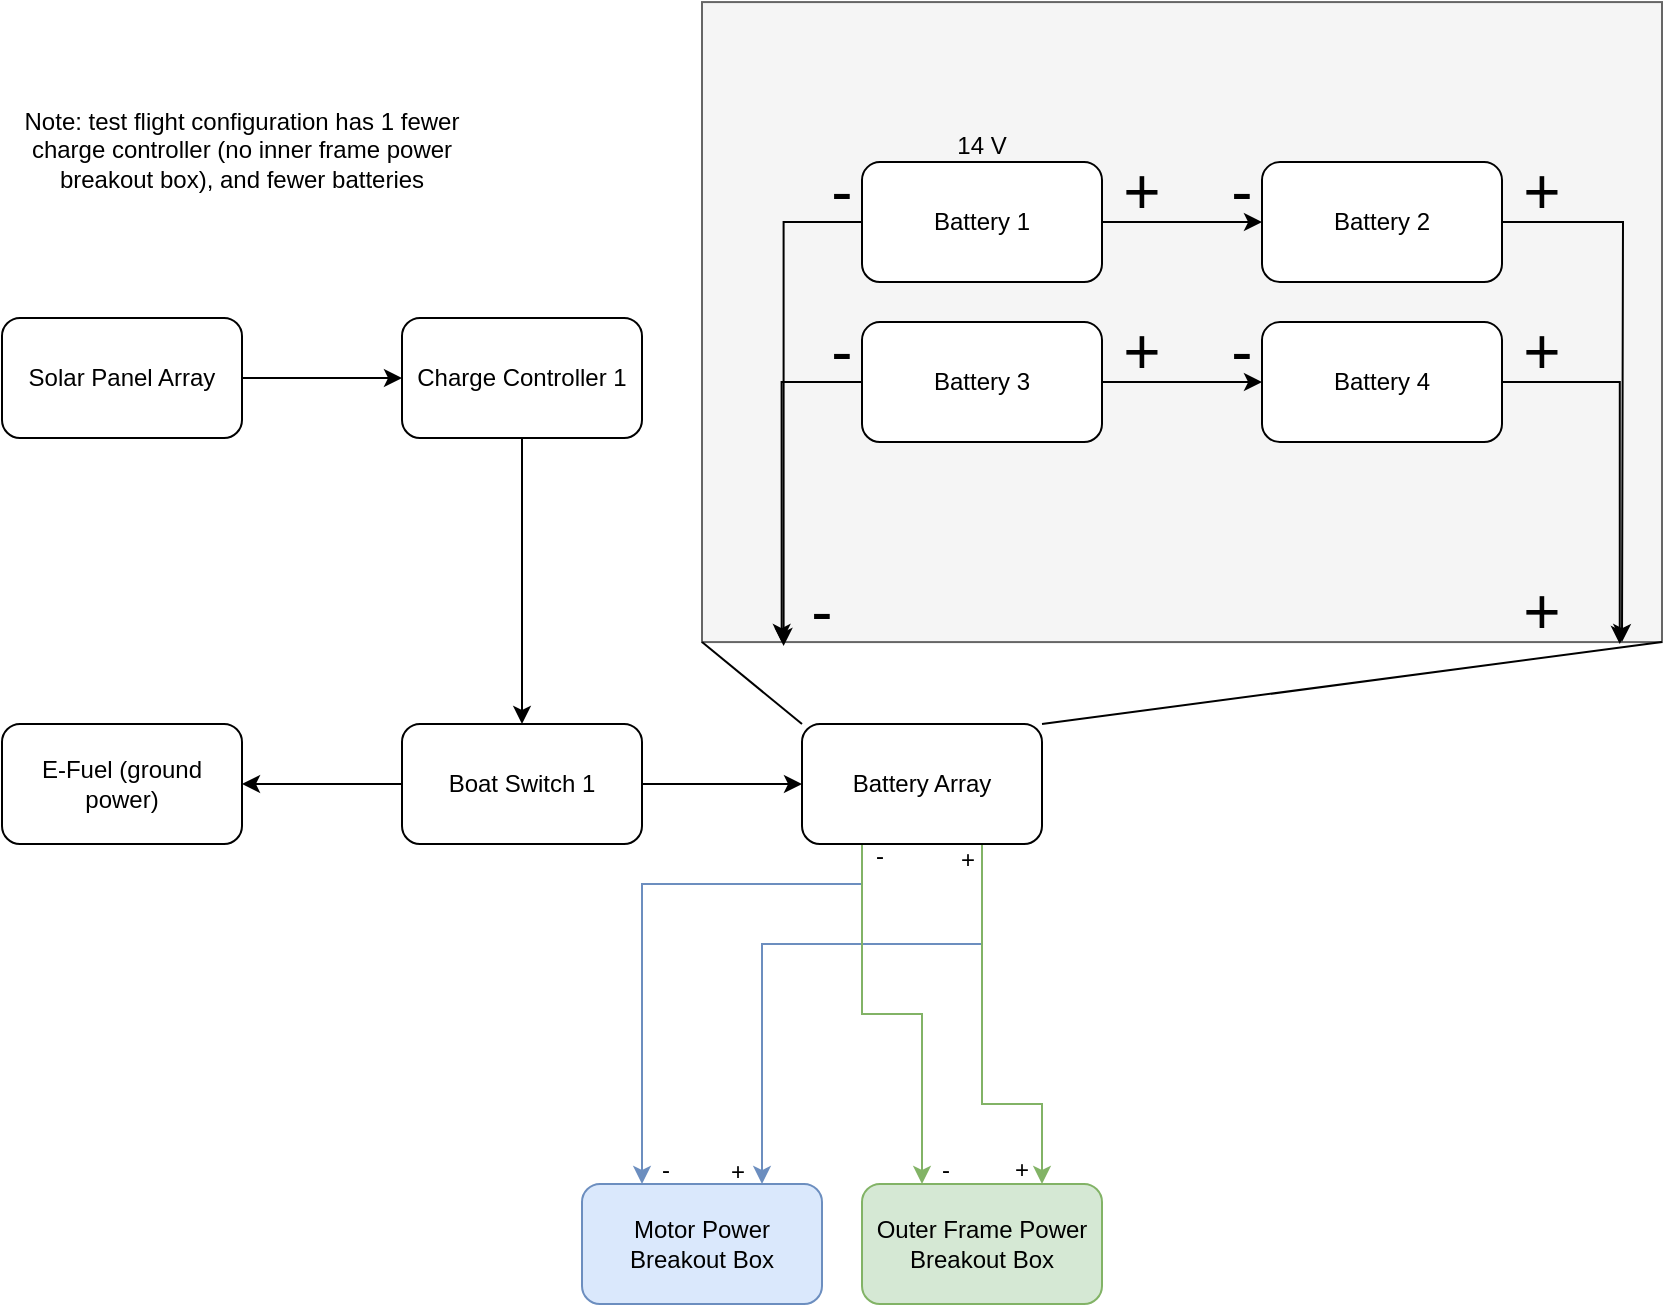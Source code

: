 <mxfile version="20.6.2" type="device"><diagram id="xvP6FnoVoNdJF4o0ZYpA" name="Test Flight Configuration"><mxGraphModel dx="630" dy="459" grid="1" gridSize="10" guides="1" tooltips="1" connect="1" arrows="1" fold="1" page="1" pageScale="1" pageWidth="4800" pageHeight="4800" math="0" shadow="0"><root><mxCell id="0"/><mxCell id="1" parent="0"/><mxCell id="HuHxIgxQXJV60qtOV_Ix-12" value="" style="rounded=0;whiteSpace=wrap;html=1;fillColor=#f5f5f5;fontColor=#333333;strokeColor=#666666;" parent="1" vertex="1"><mxGeometry x="430" y="39.04" width="480" height="320" as="geometry"/></mxCell><mxCell id="HuHxIgxQXJV60qtOV_Ix-22" value="&lt;font style=&quot;font-size: 32px;&quot;&gt;-&lt;/font&gt;" style="text;html=1;strokeColor=none;fillColor=none;align=center;verticalAlign=middle;whiteSpace=wrap;rounded=0;" parent="1" vertex="1"><mxGeometry x="470" y="119.04" width="60" height="30" as="geometry"/></mxCell><mxCell id="HuHxIgxQXJV60qtOV_Ix-23" value="&lt;font style=&quot;font-size: 32px;&quot;&gt;-&lt;/font&gt;" style="text;html=1;strokeColor=none;fillColor=none;align=center;verticalAlign=middle;whiteSpace=wrap;rounded=0;" parent="1" vertex="1"><mxGeometry x="670" y="119.04" width="60" height="30" as="geometry"/></mxCell><mxCell id="HuHxIgxQXJV60qtOV_Ix-24" value="&lt;font style=&quot;font-size: 32px;&quot;&gt;-&lt;/font&gt;" style="text;html=1;strokeColor=none;fillColor=none;align=center;verticalAlign=middle;whiteSpace=wrap;rounded=0;" parent="1" vertex="1"><mxGeometry x="470" y="199.04" width="60" height="30" as="geometry"/></mxCell><mxCell id="HuHxIgxQXJV60qtOV_Ix-25" value="&lt;font style=&quot;font-size: 32px;&quot;&gt;-&lt;/font&gt;" style="text;html=1;strokeColor=none;fillColor=none;align=center;verticalAlign=middle;whiteSpace=wrap;rounded=0;" parent="1" vertex="1"><mxGeometry x="670" y="199.04" width="60" height="30" as="geometry"/></mxCell><mxCell id="HuHxIgxQXJV60qtOV_Ix-26" value="&lt;font style=&quot;font-size: 32px;&quot;&gt;+&lt;/font&gt;" style="text;html=1;strokeColor=none;fillColor=none;align=center;verticalAlign=middle;whiteSpace=wrap;rounded=0;" parent="1" vertex="1"><mxGeometry x="620" y="199.04" width="60" height="30" as="geometry"/></mxCell><mxCell id="HuHxIgxQXJV60qtOV_Ix-27" value="&lt;font style=&quot;font-size: 32px;&quot;&gt;+&lt;/font&gt;" style="text;html=1;strokeColor=none;fillColor=none;align=center;verticalAlign=middle;whiteSpace=wrap;rounded=0;" parent="1" vertex="1"><mxGeometry x="620" y="119.04" width="60" height="30" as="geometry"/></mxCell><mxCell id="HuHxIgxQXJV60qtOV_Ix-28" value="&lt;font style=&quot;font-size: 32px;&quot;&gt;+&lt;/font&gt;" style="text;html=1;strokeColor=none;fillColor=none;align=center;verticalAlign=middle;whiteSpace=wrap;rounded=0;" parent="1" vertex="1"><mxGeometry x="820" y="119.04" width="60" height="30" as="geometry"/></mxCell><mxCell id="HuHxIgxQXJV60qtOV_Ix-29" value="&lt;font style=&quot;font-size: 32px;&quot;&gt;+&lt;/font&gt;" style="text;html=1;strokeColor=none;fillColor=none;align=center;verticalAlign=middle;whiteSpace=wrap;rounded=0;" parent="1" vertex="1"><mxGeometry x="820" y="199.04" width="60" height="30" as="geometry"/></mxCell><mxCell id="HuHxIgxQXJV60qtOV_Ix-3" value="" style="edgeStyle=orthogonalEdgeStyle;rounded=0;orthogonalLoop=1;jettySize=auto;html=1;" parent="1" source="HuHxIgxQXJV60qtOV_Ix-1" target="HuHxIgxQXJV60qtOV_Ix-2" edge="1"><mxGeometry relative="1" as="geometry"/></mxCell><mxCell id="HuHxIgxQXJV60qtOV_Ix-1" value="Solar Panel Array" style="rounded=1;whiteSpace=wrap;html=1;" parent="1" vertex="1"><mxGeometry x="80" y="197" width="120" height="60" as="geometry"/></mxCell><mxCell id="HuHxIgxQXJV60qtOV_Ix-5" value="" style="edgeStyle=orthogonalEdgeStyle;rounded=0;orthogonalLoop=1;jettySize=auto;html=1;" parent="1" source="HuHxIgxQXJV60qtOV_Ix-2" target="HuHxIgxQXJV60qtOV_Ix-4" edge="1"><mxGeometry relative="1" as="geometry"/></mxCell><mxCell id="HuHxIgxQXJV60qtOV_Ix-2" value="Charge Controller 1" style="rounded=1;whiteSpace=wrap;html=1;" parent="1" vertex="1"><mxGeometry x="280" y="197" width="120" height="60" as="geometry"/></mxCell><mxCell id="HuHxIgxQXJV60qtOV_Ix-8" value="" style="edgeStyle=orthogonalEdgeStyle;rounded=0;orthogonalLoop=1;jettySize=auto;html=1;" parent="1" source="HuHxIgxQXJV60qtOV_Ix-4" target="HuHxIgxQXJV60qtOV_Ix-7" edge="1"><mxGeometry relative="1" as="geometry"/></mxCell><mxCell id="HuHxIgxQXJV60qtOV_Ix-10" value="" style="edgeStyle=orthogonalEdgeStyle;rounded=0;orthogonalLoop=1;jettySize=auto;html=1;" parent="1" source="HuHxIgxQXJV60qtOV_Ix-4" target="HuHxIgxQXJV60qtOV_Ix-9" edge="1"><mxGeometry relative="1" as="geometry"/></mxCell><mxCell id="HuHxIgxQXJV60qtOV_Ix-4" value="Boat Switch 1" style="rounded=1;whiteSpace=wrap;html=1;" parent="1" vertex="1"><mxGeometry x="280" y="400" width="120" height="60" as="geometry"/></mxCell><mxCell id="HuHxIgxQXJV60qtOV_Ix-6" value="Note: test flight configuration has 1 fewer charge controller (no inner frame power breakout box), and fewer batteries" style="text;html=1;strokeColor=none;fillColor=none;align=center;verticalAlign=middle;whiteSpace=wrap;rounded=0;" parent="1" vertex="1"><mxGeometry x="80" y="73" width="240" height="80" as="geometry"/></mxCell><mxCell id="HuHxIgxQXJV60qtOV_Ix-7" value="E-Fuel (ground power)" style="rounded=1;whiteSpace=wrap;html=1;" parent="1" vertex="1"><mxGeometry x="80" y="400" width="120" height="60" as="geometry"/></mxCell><mxCell id="HuHxIgxQXJV60qtOV_Ix-40" style="edgeStyle=orthogonalEdgeStyle;rounded=0;orthogonalLoop=1;jettySize=auto;html=1;exitX=0.25;exitY=1;exitDx=0;exitDy=0;entryX=0.25;entryY=0;entryDx=0;entryDy=0;fontSize=12;fillColor=#dae8fc;strokeColor=#6c8ebf;" parent="1" source="HuHxIgxQXJV60qtOV_Ix-9" target="HuHxIgxQXJV60qtOV_Ix-38" edge="1"><mxGeometry relative="1" as="geometry"><Array as="points"><mxPoint x="510" y="480"/><mxPoint x="400" y="480"/></Array></mxGeometry></mxCell><mxCell id="HuHxIgxQXJV60qtOV_Ix-41" style="edgeStyle=orthogonalEdgeStyle;rounded=0;orthogonalLoop=1;jettySize=auto;html=1;exitX=0.75;exitY=1;exitDx=0;exitDy=0;entryX=0.75;entryY=0;entryDx=0;entryDy=0;fontSize=12;fillColor=#dae8fc;strokeColor=#6c8ebf;" parent="1" source="HuHxIgxQXJV60qtOV_Ix-9" target="HuHxIgxQXJV60qtOV_Ix-38" edge="1"><mxGeometry relative="1" as="geometry"><Array as="points"><mxPoint x="570" y="510"/><mxPoint x="460" y="510"/></Array></mxGeometry></mxCell><mxCell id="HuHxIgxQXJV60qtOV_Ix-42" style="edgeStyle=orthogonalEdgeStyle;rounded=0;orthogonalLoop=1;jettySize=auto;html=1;exitX=0.25;exitY=1;exitDx=0;exitDy=0;entryX=0.25;entryY=0;entryDx=0;entryDy=0;fontSize=12;fillColor=#d5e8d4;strokeColor=#82b366;" parent="1" source="HuHxIgxQXJV60qtOV_Ix-9" target="HuHxIgxQXJV60qtOV_Ix-39" edge="1"><mxGeometry relative="1" as="geometry"/></mxCell><mxCell id="HuHxIgxQXJV60qtOV_Ix-43" style="edgeStyle=orthogonalEdgeStyle;rounded=0;orthogonalLoop=1;jettySize=auto;html=1;exitX=0.75;exitY=1;exitDx=0;exitDy=0;entryX=0.75;entryY=0;entryDx=0;entryDy=0;fontSize=12;fillColor=#d5e8d4;strokeColor=#82b366;" parent="1" source="HuHxIgxQXJV60qtOV_Ix-9" target="HuHxIgxQXJV60qtOV_Ix-39" edge="1"><mxGeometry relative="1" as="geometry"><Array as="points"><mxPoint x="570" y="590"/><mxPoint x="600" y="590"/></Array></mxGeometry></mxCell><mxCell id="HuHxIgxQXJV60qtOV_Ix-9" value="Battery Array" style="rounded=1;whiteSpace=wrap;html=1;" parent="1" vertex="1"><mxGeometry x="480" y="400" width="120" height="60" as="geometry"/></mxCell><mxCell id="HuHxIgxQXJV60qtOV_Ix-13" value="" style="endArrow=none;html=1;rounded=0;entryX=0;entryY=0;entryDx=0;entryDy=0;exitX=0;exitY=1;exitDx=0;exitDy=0;" parent="1" source="HuHxIgxQXJV60qtOV_Ix-12" target="HuHxIgxQXJV60qtOV_Ix-9" edge="1"><mxGeometry width="50" height="50" relative="1" as="geometry"><mxPoint x="440" y="530" as="sourcePoint"/><mxPoint x="490" y="480" as="targetPoint"/></mxGeometry></mxCell><mxCell id="HuHxIgxQXJV60qtOV_Ix-15" value="&lt;font style=&quot;font-size: 32px;&quot;&gt;-&lt;/font&gt;" style="text;html=1;strokeColor=none;fillColor=none;align=center;verticalAlign=middle;whiteSpace=wrap;rounded=0;" parent="1" vertex="1"><mxGeometry x="460" y="329.04" width="60" height="30" as="geometry"/></mxCell><mxCell id="HuHxIgxQXJV60qtOV_Ix-16" value="&lt;font style=&quot;font-size: 32px;&quot;&gt;+&lt;/font&gt;" style="text;html=1;strokeColor=none;fillColor=none;align=center;verticalAlign=middle;whiteSpace=wrap;rounded=0;" parent="1" vertex="1"><mxGeometry x="820" y="329.04" width="60" height="30" as="geometry"/></mxCell><mxCell id="HuHxIgxQXJV60qtOV_Ix-31" style="edgeStyle=orthogonalEdgeStyle;rounded=0;orthogonalLoop=1;jettySize=auto;html=1;exitX=0;exitY=0.5;exitDx=0;exitDy=0;entryX=0.085;entryY=1.006;entryDx=0;entryDy=0;entryPerimeter=0;fontSize=12;" parent="1" source="HuHxIgxQXJV60qtOV_Ix-18" target="HuHxIgxQXJV60qtOV_Ix-12" edge="1"><mxGeometry relative="1" as="geometry"><Array as="points"><mxPoint x="471" y="149.04"/></Array></mxGeometry></mxCell><mxCell id="HuHxIgxQXJV60qtOV_Ix-32" style="edgeStyle=orthogonalEdgeStyle;rounded=0;orthogonalLoop=1;jettySize=auto;html=1;exitX=1;exitY=0.5;exitDx=0;exitDy=0;entryX=0;entryY=0.5;entryDx=0;entryDy=0;fontSize=12;" parent="1" source="HuHxIgxQXJV60qtOV_Ix-18" target="HuHxIgxQXJV60qtOV_Ix-19" edge="1"><mxGeometry relative="1" as="geometry"/></mxCell><mxCell id="HuHxIgxQXJV60qtOV_Ix-18" value="Battery 1&lt;span style=&quot;color: rgba(0, 0, 0, 0); font-family: monospace; font-size: 0px; text-align: start;&quot;&gt;%3CmxGraphModel%3E%3Croot%3E%3CmxCell%20id%3D%220%22%2F%3E%3CmxCell%20id%3D%221%22%20parent%3D%220%22%2F%3E%3CmxCell%20id%3D%222%22%20value%3D%22Battery%20Array%22%20style%3D%22rounded%3D1%3BwhiteSpace%3Dwrap%3Bhtml%3D1%3B%22%20vertex%3D%221%22%20parent%3D%221%22%3E%3CmxGeometry%20x%3D%22740%22%20y%3D%22300%22%20width%3D%22120%22%20height%3D%2260%22%20as%3D%22geometry%22%2F%3E%3C%2FmxCell%3E%3C%2Froot%3E%3C%2FmxGraphModel%3E&lt;/span&gt;" style="rounded=1;whiteSpace=wrap;html=1;" parent="1" vertex="1"><mxGeometry x="510" y="119.04" width="120" height="60" as="geometry"/></mxCell><mxCell id="HuHxIgxQXJV60qtOV_Ix-36" style="edgeStyle=orthogonalEdgeStyle;rounded=0;orthogonalLoop=1;jettySize=auto;html=1;exitX=1;exitY=0.5;exitDx=0;exitDy=0;fontSize=12;" parent="1" source="HuHxIgxQXJV60qtOV_Ix-19" edge="1"><mxGeometry relative="1" as="geometry"><mxPoint x="890" y="359.04" as="targetPoint"/></mxGeometry></mxCell><mxCell id="HuHxIgxQXJV60qtOV_Ix-19" value="Battery 2&lt;span style=&quot;color: rgba(0, 0, 0, 0); font-family: monospace; font-size: 0px; text-align: start;&quot;&gt;%3CmxGraphModel%3E%3Croot%3E%3CmxCell%20id%3D%220%22%2F%3E%3CmxCell%20id%3D%221%22%20parent%3D%220%22%2F%3E%3CmxCell%20id%3D%222%22%20value%3D%22Battery%20Array%22%20style%3D%22rounded%3D1%3BwhiteSpace%3Dwrap%3Bhtml%3D1%3B%22%20vertex%3D%221%22%20parent%3D%221%22%3E%3CmxGeometry%20x%3D%22740%22%20y%3D%22300%22%20width%3D%22120%22%20height%3D%2260%22%20as%3D%22geometry%22%2F%3E%3C%2FmxCell%3E%3C%2Froot%3E%3C%2FmxGraphModel%32Batt&lt;/span&gt;" style="rounded=1;whiteSpace=wrap;html=1;" parent="1" vertex="1"><mxGeometry x="710" y="119.04" width="120" height="60" as="geometry"/></mxCell><mxCell id="HuHxIgxQXJV60qtOV_Ix-30" style="edgeStyle=orthogonalEdgeStyle;rounded=0;orthogonalLoop=1;jettySize=auto;html=1;exitX=0;exitY=0.5;exitDx=0;exitDy=0;entryX=0.083;entryY=1;entryDx=0;entryDy=0;entryPerimeter=0;fontSize=12;" parent="1" source="HuHxIgxQXJV60qtOV_Ix-20" target="HuHxIgxQXJV60qtOV_Ix-12" edge="1"><mxGeometry relative="1" as="geometry"><Array as="points"><mxPoint x="470" y="229.04"/></Array></mxGeometry></mxCell><mxCell id="HuHxIgxQXJV60qtOV_Ix-33" style="edgeStyle=orthogonalEdgeStyle;rounded=0;orthogonalLoop=1;jettySize=auto;html=1;exitX=1;exitY=0.5;exitDx=0;exitDy=0;entryX=0;entryY=0.5;entryDx=0;entryDy=0;fontSize=12;" parent="1" source="HuHxIgxQXJV60qtOV_Ix-20" target="HuHxIgxQXJV60qtOV_Ix-21" edge="1"><mxGeometry relative="1" as="geometry"/></mxCell><mxCell id="HuHxIgxQXJV60qtOV_Ix-20" value="Battery 3" style="rounded=1;whiteSpace=wrap;html=1;" parent="1" vertex="1"><mxGeometry x="510" y="199.04" width="120" height="60" as="geometry"/></mxCell><mxCell id="HuHxIgxQXJV60qtOV_Ix-34" style="edgeStyle=orthogonalEdgeStyle;rounded=0;orthogonalLoop=1;jettySize=auto;html=1;exitX=1;exitY=0.5;exitDx=0;exitDy=0;entryX=0.956;entryY=1.003;entryDx=0;entryDy=0;entryPerimeter=0;fontSize=12;" parent="1" source="HuHxIgxQXJV60qtOV_Ix-21" target="HuHxIgxQXJV60qtOV_Ix-12" edge="1"><mxGeometry relative="1" as="geometry"><Array as="points"><mxPoint x="889" y="229.04"/></Array></mxGeometry></mxCell><mxCell id="HuHxIgxQXJV60qtOV_Ix-21" value="Battery 4&lt;span style=&quot;color: rgba(0, 0, 0, 0); font-family: monospace; font-size: 0px; text-align: start;&quot;&gt;%3CmxGraphModel%3E%3Croot%3E%3CmxCell%20id%3D%220%22%2F%3E%3CmxCell%20id%3D%221%22%20parent%3D%220%22%2F%3E%3CmxCell%20id%3D%222%22%20value%3D%22Battery%20Array%22%20style%3D%22rounded%3D1%3BwhiteSpace%3Dwrap%3Bhtml%3D1%3B%22%20vertex%3D%221%22%20parent%3D%221%22%3E%3CmxGeometry%20x%3D%22740%22%20y%3D%22300%22%20width%3D%22120%22%20height%3D%2260%22%20as%3D%22geometry%22%2F%3E%3C%2FmxCell%3E%3C%2Froot%3E%3C%2FmxGraphModel%34&lt;/span&gt;" style="rounded=1;whiteSpace=wrap;html=1;" parent="1" vertex="1"><mxGeometry x="710" y="199.04" width="120" height="60" as="geometry"/></mxCell><mxCell id="HuHxIgxQXJV60qtOV_Ix-37" value="14 V" style="text;html=1;strokeColor=none;fillColor=none;align=center;verticalAlign=middle;whiteSpace=wrap;rounded=0;fontSize=12;" parent="1" vertex="1"><mxGeometry x="540" y="96.04" width="60" height="30" as="geometry"/></mxCell><mxCell id="HuHxIgxQXJV60qtOV_Ix-38" value="Motor Power&lt;br&gt;Breakout Box" style="rounded=1;whiteSpace=wrap;html=1;fontSize=12;fillColor=#dae8fc;strokeColor=#6c8ebf;" parent="1" vertex="1"><mxGeometry x="370" y="630" width="120" height="60" as="geometry"/></mxCell><mxCell id="HuHxIgxQXJV60qtOV_Ix-39" value="Outer Frame Power&lt;br&gt;Breakout Box" style="rounded=1;whiteSpace=wrap;html=1;fontSize=12;fillColor=#d5e8d4;strokeColor=#82b366;" parent="1" vertex="1"><mxGeometry x="510" y="630" width="120" height="60" as="geometry"/></mxCell><mxCell id="HuHxIgxQXJV60qtOV_Ix-44" value="+" style="text;html=1;strokeColor=none;fillColor=none;align=center;verticalAlign=middle;whiteSpace=wrap;rounded=0;fontSize=12;" parent="1" vertex="1"><mxGeometry x="560" y="608" width="60" height="30" as="geometry"/></mxCell><mxCell id="HuHxIgxQXJV60qtOV_Ix-45" value="+" style="text;html=1;strokeColor=none;fillColor=none;align=center;verticalAlign=middle;whiteSpace=wrap;rounded=0;fontSize=12;" parent="1" vertex="1"><mxGeometry x="418" y="609" width="60" height="30" as="geometry"/></mxCell><mxCell id="HuHxIgxQXJV60qtOV_Ix-46" value="-&lt;span style=&quot;color: rgba(0, 0, 0, 0); font-family: monospace; font-size: 0px; text-align: start;&quot;&gt;%3CmxGraphModel%3E%3Croot%3E%3CmxCell%20id%3D%220%22%2F%3E%3CmxCell%20id%3D%221%22%20parent%3D%220%22%2F%3E%3CmxCell%20id%3D%222%22%20value%3D%22%2B%22%20style%3D%22text%3Bhtml%3D1%3BstrokeColor%3Dnone%3BfillColor%3Dnone%3Balign%3Dcenter%3BverticalAlign%3Dmiddle%3BwhiteSpace%3Dwrap%3Brounded%3D0%3BfontSize%3D12%3B%22%20vertex%3D%221%22%20parent%3D%221%22%3E%3CmxGeometry%20x%3D%22408%22%20y%3D%22499%22%20width%3D%2260%22%20height%3D%2230%22%20as%3D%22geometry%22%2F%3E%3C%2FmxCell%3E%3C%2Froot%3E%3C%2FmxGraphModel%3E&lt;/span&gt;" style="text;html=1;strokeColor=none;fillColor=none;align=center;verticalAlign=middle;whiteSpace=wrap;rounded=0;fontSize=12;" parent="1" vertex="1"><mxGeometry x="382" y="608" width="60" height="30" as="geometry"/></mxCell><mxCell id="HuHxIgxQXJV60qtOV_Ix-47" value="-&lt;span style=&quot;color: rgba(0, 0, 0, 0); font-family: monospace; font-size: 0px; text-align: start;&quot;&gt;%3CmxGraphModel%3E%3Croot%3E%3CmxCell%20id%3D%220%22%2F%3E%3CmxCell%20id%3D%221%22%20parent%3D%220%22%2F%3E%3CmxCell%20id%3D%222%22%20value%3D%22%2B%22%20style%3D%22text%3Bhtml%3D1%3BstrokeColor%3Dnone%3BfillColor%3Dnone%3Balign%3Dcenter%3BverticalAlign%3Dmiddle%3BwhiteSpace%3Dwrap%3Brounded%3D0%3BfontSize%3D12%3B%22%20vertex%3D%221%22%20parent%3D%221%22%3E%3CmxGeometry%20x%3D%22408%22%20y%3D%22499%22%20width%3D%2260%22%20height%3D%2230%22%20as%3D%22geometry%22%2F%3E%3C%2FmxCell%3E%3C%2Froot%3E%3C%2FmxGraphModel%3E&lt;/span&gt;" style="text;html=1;strokeColor=none;fillColor=none;align=center;verticalAlign=middle;whiteSpace=wrap;rounded=0;fontSize=12;" parent="1" vertex="1"><mxGeometry x="522" y="608" width="60" height="30" as="geometry"/></mxCell><mxCell id="HuHxIgxQXJV60qtOV_Ix-49" value="" style="endArrow=none;html=1;rounded=0;entryX=1;entryY=0;entryDx=0;entryDy=0;exitX=1;exitY=1;exitDx=0;exitDy=0;" parent="1" source="HuHxIgxQXJV60qtOV_Ix-12" target="HuHxIgxQXJV60qtOV_Ix-9" edge="1"><mxGeometry width="50" height="50" relative="1" as="geometry"><mxPoint x="670" y="590" as="sourcePoint"/><mxPoint x="490" y="410" as="targetPoint"/></mxGeometry></mxCell><mxCell id="HuHxIgxQXJV60qtOV_Ix-50" value="-&lt;span style=&quot;color: rgba(0, 0, 0, 0); font-family: monospace; font-size: 0px; text-align: start;&quot;&gt;%3CmxGraphModel%3E%3Croot%3E%3CmxCell%20id%3D%220%22%2F%3E%3CmxCell%20id%3D%221%22%20parent%3D%220%22%2F%3E%3CmxCell%20id%3D%222%22%20value%3D%22%2B%22%20style%3D%22text%3Bhtml%3D1%3BstrokeColor%3Dnone%3BfillColor%3Dnone%3Balign%3Dcenter%3BverticalAlign%3Dmiddle%3BwhiteSpace%3Dwrap%3Brounded%3D0%3BfontSize%3D12%3B%22%20vertex%3D%221%22%20parent%3D%221%22%3E%3CmxGeometry%20x%3D%22408%22%20y%3D%22499%22%20width%3D%2260%22%20height%3D%2230%22%20as%3D%22geometry%22%2F%3E%3C%2FmxCell%3E%3C%2Froot%3E%3C%2FmxGraphModel%3E&lt;/span&gt;" style="text;html=1;strokeColor=none;fillColor=none;align=center;verticalAlign=middle;whiteSpace=wrap;rounded=0;fontSize=12;" parent="1" vertex="1"><mxGeometry x="489" y="451" width="60" height="30" as="geometry"/></mxCell><mxCell id="HuHxIgxQXJV60qtOV_Ix-51" value="+" style="text;html=1;strokeColor=none;fillColor=none;align=center;verticalAlign=middle;whiteSpace=wrap;rounded=0;fontSize=12;" parent="1" vertex="1"><mxGeometry x="533" y="453" width="60" height="30" as="geometry"/></mxCell></root></mxGraphModel></diagram></mxfile>